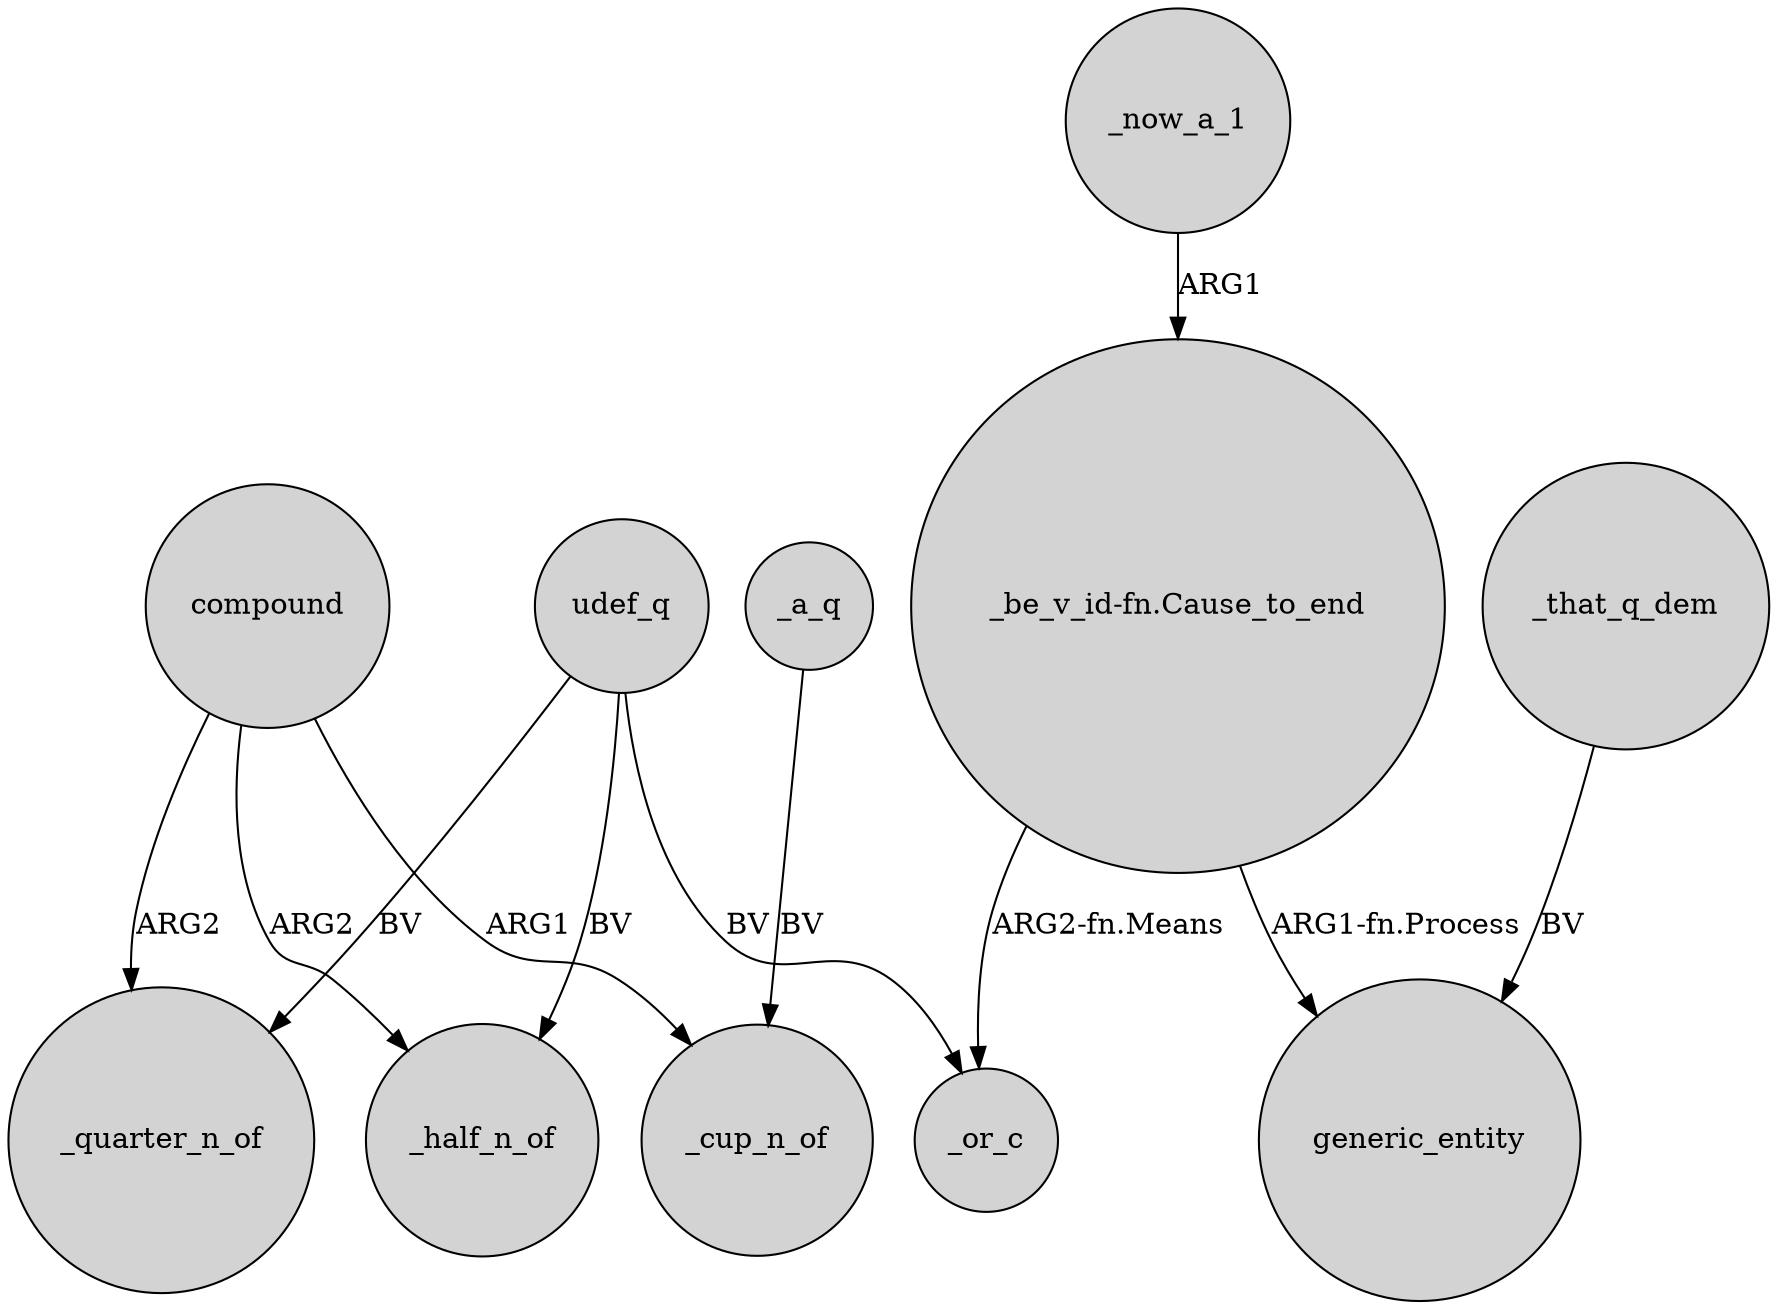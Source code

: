 digraph {
	node [shape=circle style=filled]
	compound -> _half_n_of [label=ARG2]
	_a_q -> _cup_n_of [label=BV]
	compound -> _quarter_n_of [label=ARG2]
	"_be_v_id-fn.Cause_to_end" -> generic_entity [label="ARG1-fn.Process"]
	"_be_v_id-fn.Cause_to_end" -> _or_c [label="ARG2-fn.Means"]
	_that_q_dem -> generic_entity [label=BV]
	udef_q -> _or_c [label=BV]
	compound -> _cup_n_of [label=ARG1]
	udef_q -> _quarter_n_of [label=BV]
	_now_a_1 -> "_be_v_id-fn.Cause_to_end" [label=ARG1]
	udef_q -> _half_n_of [label=BV]
}
